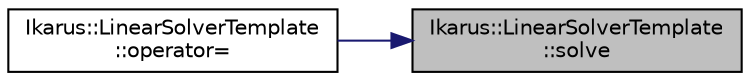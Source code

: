 digraph "Ikarus::LinearSolverTemplate::solve"
{
 // LATEX_PDF_SIZE
  edge [fontname="Helvetica",fontsize="10",labelfontname="Helvetica",labelfontsize="10"];
  node [fontname="Helvetica",fontsize="10",shape=record];
  rankdir="RL";
  Node1 [label="Ikarus::LinearSolverTemplate\l::solve",height=0.2,width=0.4,color="black", fillcolor="grey75", style="filled", fontcolor="black",tooltip="Solve the linear system for a vector."];
  Node1 -> Node2 [dir="back",color="midnightblue",fontsize="10",style="solid"];
  Node2 [label="Ikarus::LinearSolverTemplate\l::operator=",height=0.2,width=0.4,color="black", fillcolor="white", style="filled",URL="$a01798.html#a38ea395ad12b0d6056a8f5845d483276",tooltip="Move assignment operator."];
}
